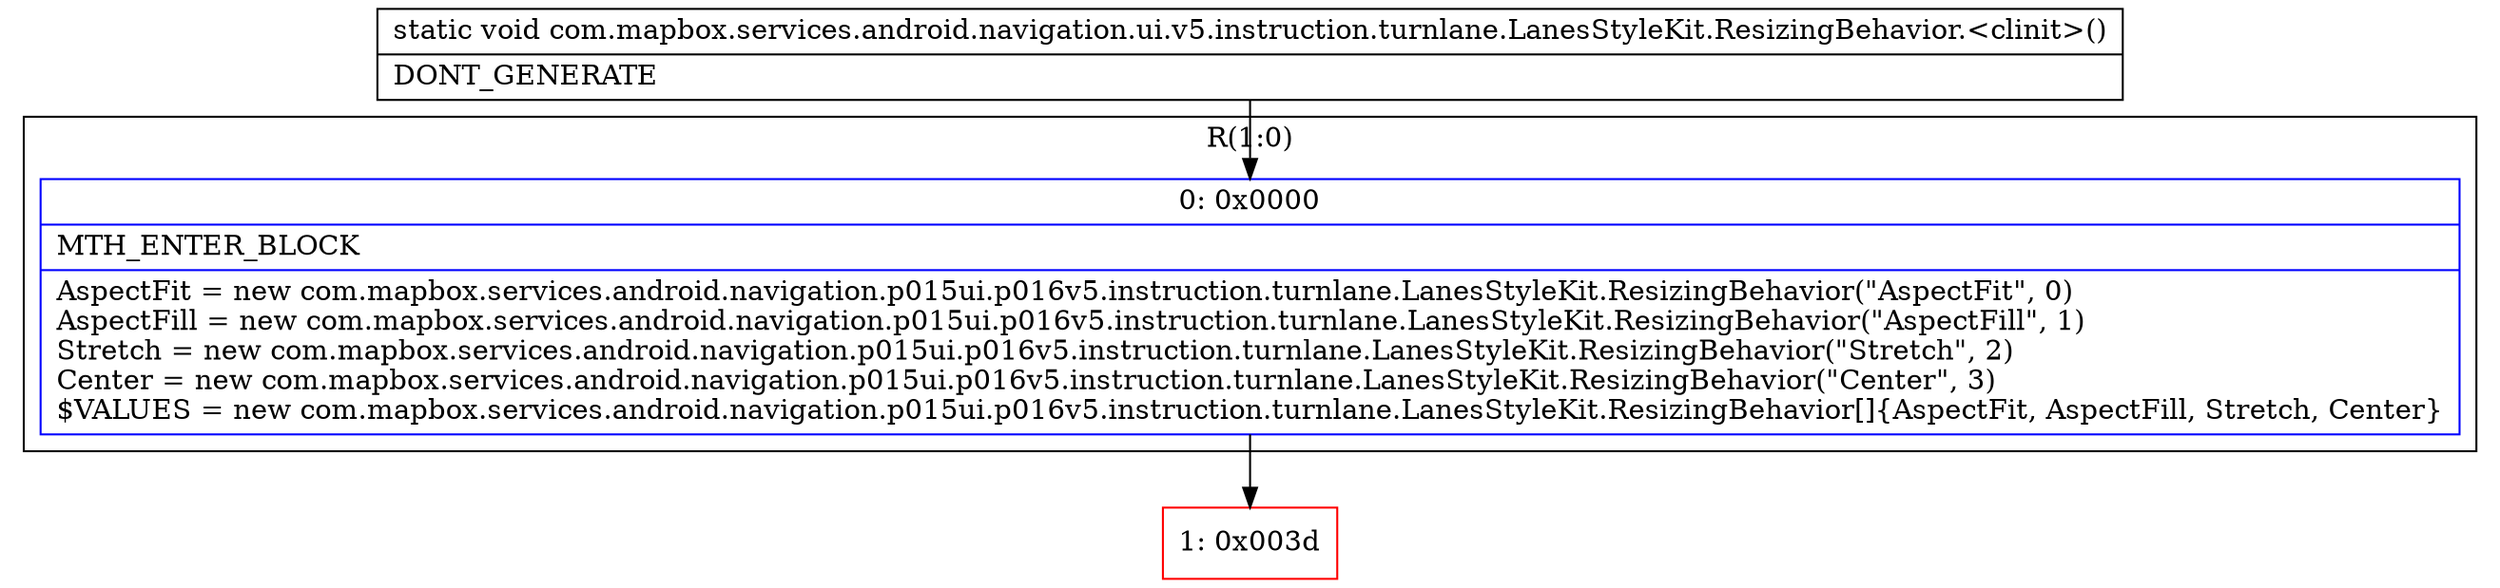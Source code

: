 digraph "CFG forcom.mapbox.services.android.navigation.ui.v5.instruction.turnlane.LanesStyleKit.ResizingBehavior.\<clinit\>()V" {
subgraph cluster_Region_1680728430 {
label = "R(1:0)";
node [shape=record,color=blue];
Node_0 [shape=record,label="{0\:\ 0x0000|MTH_ENTER_BLOCK\l|AspectFit = new com.mapbox.services.android.navigation.p015ui.p016v5.instruction.turnlane.LanesStyleKit.ResizingBehavior(\"AspectFit\", 0)\lAspectFill = new com.mapbox.services.android.navigation.p015ui.p016v5.instruction.turnlane.LanesStyleKit.ResizingBehavior(\"AspectFill\", 1)\lStretch = new com.mapbox.services.android.navigation.p015ui.p016v5.instruction.turnlane.LanesStyleKit.ResizingBehavior(\"Stretch\", 2)\lCenter = new com.mapbox.services.android.navigation.p015ui.p016v5.instruction.turnlane.LanesStyleKit.ResizingBehavior(\"Center\", 3)\l$VALUES = new com.mapbox.services.android.navigation.p015ui.p016v5.instruction.turnlane.LanesStyleKit.ResizingBehavior[]\{AspectFit, AspectFill, Stretch, Center\}\l}"];
}
Node_1 [shape=record,color=red,label="{1\:\ 0x003d}"];
MethodNode[shape=record,label="{static void com.mapbox.services.android.navigation.ui.v5.instruction.turnlane.LanesStyleKit.ResizingBehavior.\<clinit\>()  | DONT_GENERATE\l}"];
MethodNode -> Node_0;
Node_0 -> Node_1;
}


